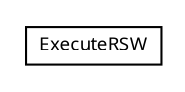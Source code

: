 #!/usr/local/bin/dot
#
# Class diagram 
# Generated by UMLGraph version R5_6 (http://www.umlgraph.org/)
#

digraph G {
	edge [fontname="Trebuchet MS",fontsize=10,labelfontname="Trebuchet MS",labelfontsize=10];
	node [fontname="Trebuchet MS",fontsize=10,shape=plaintext];
	nodesep=0.25;
	ranksep=0.5;
	// se.cambio.cds.formgen.controller.sw.ExecuteRSW
	c54541 [label=<<table title="se.cambio.cds.formgen.controller.sw.ExecuteRSW" border="0" cellborder="1" cellspacing="0" cellpadding="2" port="p" href="./ExecuteRSW.html">
		<tr><td><table border="0" cellspacing="0" cellpadding="1">
<tr><td align="center" balign="center"><font face="Trebuchet MS"> ExecuteRSW </font></td></tr>
		</table></td></tr>
		</table>>, URL="./ExecuteRSW.html", fontname="Trebuchet MS", fontcolor="black", fontsize=9.0];
}


